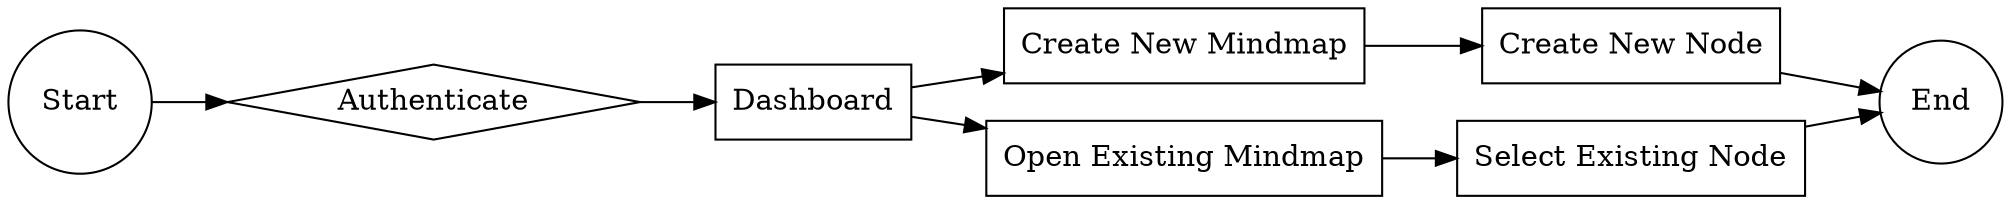 digraph UserFlow {
    rankdir=LR;

    start [shape=circle, label="Start"];
    auth [shape=diamond, label="Authenticate"];
    dashboard [shape=box, label="Dashboard"];
    newProject [shape=box, label="Create New Mindmap"];
    openProject [shape=box, label="Open Existing Mindmap"];
    createNode [shape=box, label="Create New Node"];
    selectNode [shape=box, label="Select Existing Node"];
    end [shape=circle, label="End"];

    start -> auth -> dashboard;
    dashboard -> newProject;
    dashboard -> openProject;
    newProject -> createNode;
    openProject -> selectNode;
    createNode -> end;
    selectNode -> end;
}
